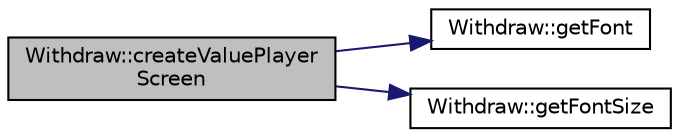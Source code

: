 digraph "Withdraw::createValuePlayerScreen"
{
 // LATEX_PDF_SIZE
  edge [fontname="Helvetica",fontsize="10",labelfontname="Helvetica",labelfontsize="10"];
  node [fontname="Helvetica",fontsize="10",shape=record];
  rankdir="LR";
  Node1 [label="Withdraw::createValuePlayer\lScreen",height=0.2,width=0.4,color="black", fillcolor="grey75", style="filled", fontcolor="black",tooltip=" "];
  Node1 -> Node2 [color="midnightblue",fontsize="10",style="solid",fontname="Helvetica"];
  Node2 [label="Withdraw::getFont",height=0.2,width=0.4,color="black", fillcolor="white", style="filled",URL="$class_withdraw.html#a3ea0051e8185c3702e1009936e508df6",tooltip=" "];
  Node1 -> Node3 [color="midnightblue",fontsize="10",style="solid",fontname="Helvetica"];
  Node3 [label="Withdraw::getFontSize",height=0.2,width=0.4,color="black", fillcolor="white", style="filled",URL="$class_withdraw.html#aed82a313991c3f3a38c68738a613256f",tooltip=" "];
}
